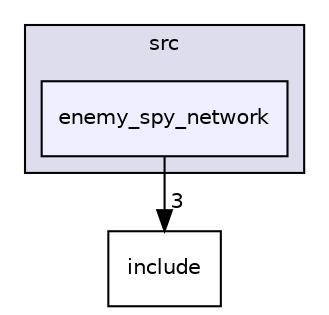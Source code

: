 digraph "src/enemy_spy_network" {
  compound=true
  node [ fontsize="10", fontname="Helvetica"];
  edge [ labelfontsize="10", labelfontname="Helvetica"];
  subgraph clusterdir_68267d1309a1af8e8297ef4c3efbcdba {
    graph [ bgcolor="#ddddee", pencolor="black", label="src" fontname="Helvetica", fontsize="10", URL="dir_68267d1309a1af8e8297ef4c3efbcdba.html"]
  dir_4617158ad041d8c849ee76315bb3192a [shape=box, label="enemy_spy_network", style="filled", fillcolor="#eeeeff", pencolor="black", URL="dir_4617158ad041d8c849ee76315bb3192a.html"];
  }
  dir_d44c64559bbebec7f509842c48db8b23 [shape=box label="include" URL="dir_d44c64559bbebec7f509842c48db8b23.html"];
  dir_4617158ad041d8c849ee76315bb3192a->dir_d44c64559bbebec7f509842c48db8b23 [headlabel="3", labeldistance=1.5 headhref="dir_000011_000001.html"];
}
